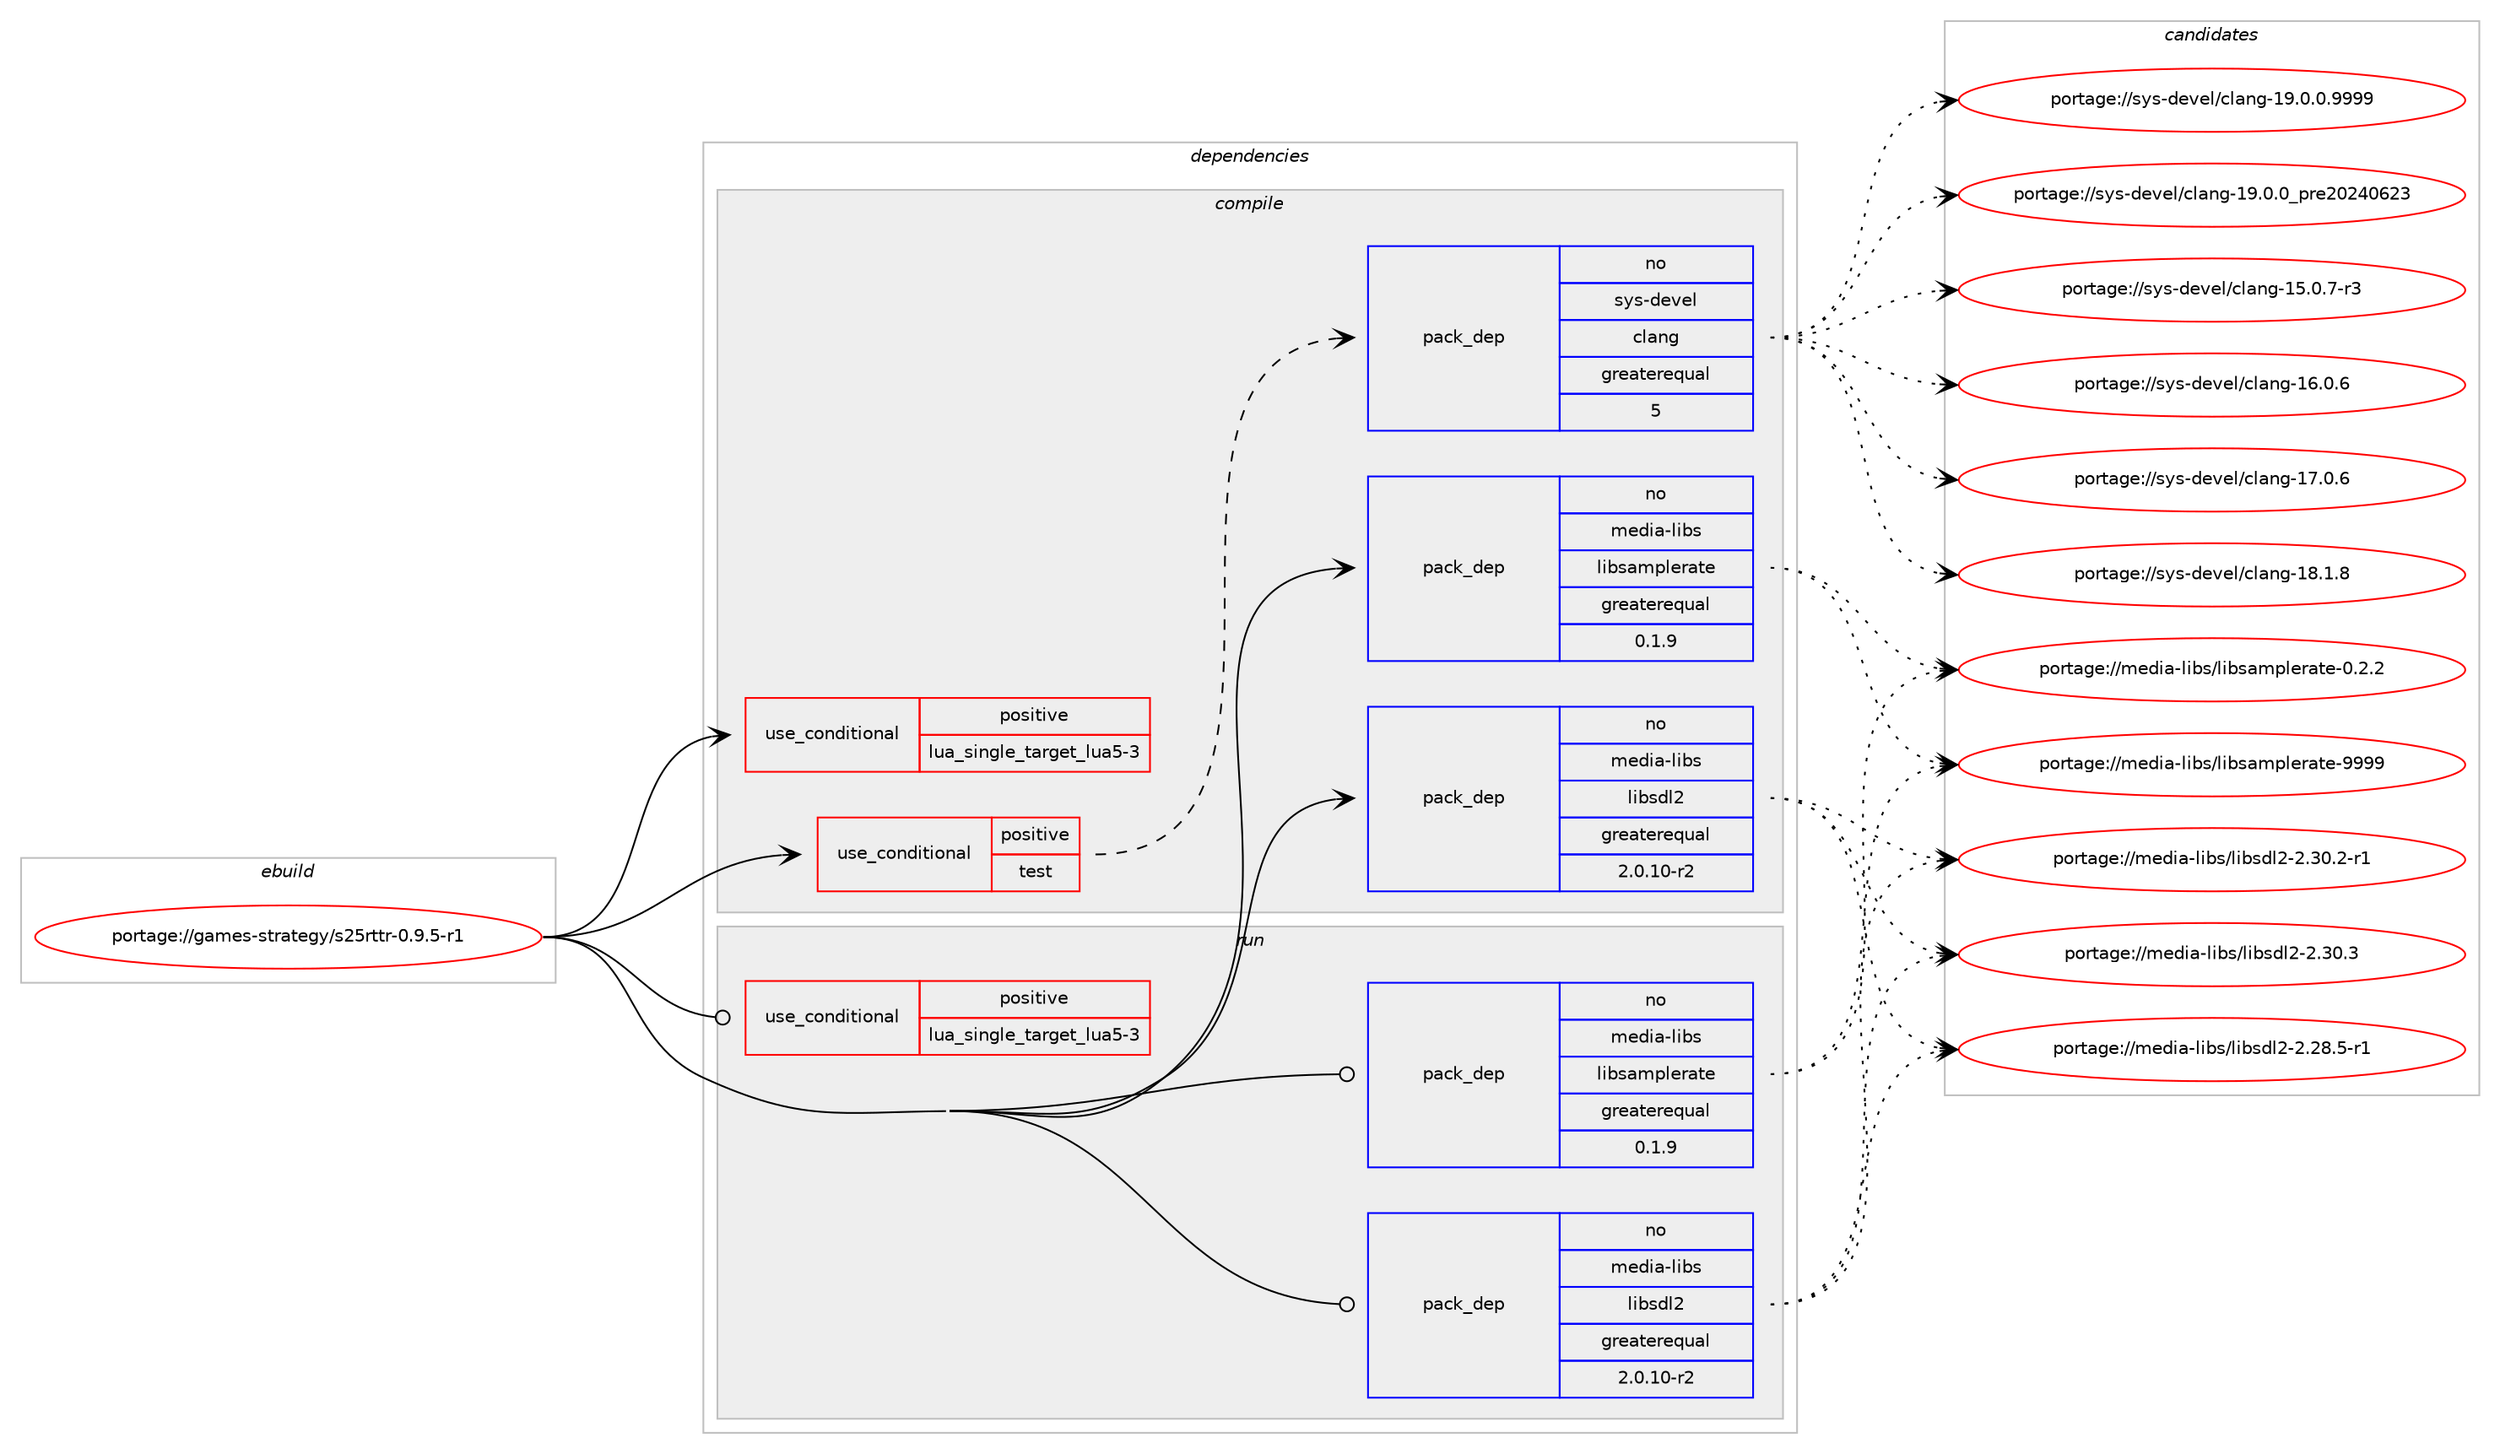 digraph prolog {

# *************
# Graph options
# *************

newrank=true;
concentrate=true;
compound=true;
graph [rankdir=LR,fontname=Helvetica,fontsize=10,ranksep=1.5];#, ranksep=2.5, nodesep=0.2];
edge  [arrowhead=vee];
node  [fontname=Helvetica,fontsize=10];

# **********
# The ebuild
# **********

subgraph cluster_leftcol {
color=gray;
rank=same;
label=<<i>ebuild</i>>;
id [label="portage://games-strategy/s25rttr-0.9.5-r1", color=red, width=4, href="../games-strategy/s25rttr-0.9.5-r1.svg"];
}

# ****************
# The dependencies
# ****************

subgraph cluster_midcol {
color=gray;
label=<<i>dependencies</i>>;
subgraph cluster_compile {
fillcolor="#eeeeee";
style=filled;
label=<<i>compile</i>>;
subgraph cond63436 {
dependency116996 [label=<<TABLE BORDER="0" CELLBORDER="1" CELLSPACING="0" CELLPADDING="4"><TR><TD ROWSPAN="3" CELLPADDING="10">use_conditional</TD></TR><TR><TD>positive</TD></TR><TR><TD>lua_single_target_lua5-3</TD></TR></TABLE>>, shape=none, color=red];
# *** BEGIN UNKNOWN DEPENDENCY TYPE (TODO) ***
# dependency116996 -> package_dependency(portage://games-strategy/s25rttr-0.9.5-r1,install,no,dev-lang,lua,none,[,,],[slot(5.3)],[])
# *** END UNKNOWN DEPENDENCY TYPE (TODO) ***

}
id:e -> dependency116996:w [weight=20,style="solid",arrowhead="vee"];
subgraph cond63437 {
dependency116997 [label=<<TABLE BORDER="0" CELLBORDER="1" CELLSPACING="0" CELLPADDING="4"><TR><TD ROWSPAN="3" CELLPADDING="10">use_conditional</TD></TR><TR><TD>positive</TD></TR><TR><TD>test</TD></TR></TABLE>>, shape=none, color=red];
subgraph pack52054 {
dependency116998 [label=<<TABLE BORDER="0" CELLBORDER="1" CELLSPACING="0" CELLPADDING="4" WIDTH="220"><TR><TD ROWSPAN="6" CELLPADDING="30">pack_dep</TD></TR><TR><TD WIDTH="110">no</TD></TR><TR><TD>sys-devel</TD></TR><TR><TD>clang</TD></TR><TR><TD>greaterequal</TD></TR><TR><TD>5</TD></TR></TABLE>>, shape=none, color=blue];
}
dependency116997:e -> dependency116998:w [weight=20,style="dashed",arrowhead="vee"];
}
id:e -> dependency116997:w [weight=20,style="solid",arrowhead="vee"];
# *** BEGIN UNKNOWN DEPENDENCY TYPE (TODO) ***
# id -> package_dependency(portage://games-strategy/s25rttr-0.9.5-r1,install,no,app-arch,bzip2,none,[,,],[],[])
# *** END UNKNOWN DEPENDENCY TYPE (TODO) ***

# *** BEGIN UNKNOWN DEPENDENCY TYPE (TODO) ***
# id -> package_dependency(portage://games-strategy/s25rttr-0.9.5-r1,install,no,dev-libs,boost,none,[,,],any_same_slot,[use(enable(nls),none)])
# *** END UNKNOWN DEPENDENCY TYPE (TODO) ***

subgraph pack52055 {
dependency116999 [label=<<TABLE BORDER="0" CELLBORDER="1" CELLSPACING="0" CELLPADDING="4" WIDTH="220"><TR><TD ROWSPAN="6" CELLPADDING="30">pack_dep</TD></TR><TR><TD WIDTH="110">no</TD></TR><TR><TD>media-libs</TD></TR><TR><TD>libsamplerate</TD></TR><TR><TD>greaterequal</TD></TR><TR><TD>0.1.9</TD></TR></TABLE>>, shape=none, color=blue];
}
id:e -> dependency116999:w [weight=20,style="solid",arrowhead="vee"];
subgraph pack52056 {
dependency117000 [label=<<TABLE BORDER="0" CELLBORDER="1" CELLSPACING="0" CELLPADDING="4" WIDTH="220"><TR><TD ROWSPAN="6" CELLPADDING="30">pack_dep</TD></TR><TR><TD WIDTH="110">no</TD></TR><TR><TD>media-libs</TD></TR><TR><TD>libsdl2</TD></TR><TR><TD>greaterequal</TD></TR><TR><TD>2.0.10-r2</TD></TR></TABLE>>, shape=none, color=blue];
}
id:e -> dependency117000:w [weight=20,style="solid",arrowhead="vee"];
# *** BEGIN UNKNOWN DEPENDENCY TYPE (TODO) ***
# id -> package_dependency(portage://games-strategy/s25rttr-0.9.5-r1,install,no,media-libs,libsndfile,none,[,,],[],[])
# *** END UNKNOWN DEPENDENCY TYPE (TODO) ***

# *** BEGIN UNKNOWN DEPENDENCY TYPE (TODO) ***
# id -> package_dependency(portage://games-strategy/s25rttr-0.9.5-r1,install,no,media-libs,sdl2-mixer,none,[,,],[],[use(enable(vorbis),none),use(enable(wav),none)])
# *** END UNKNOWN DEPENDENCY TYPE (TODO) ***

# *** BEGIN UNKNOWN DEPENDENCY TYPE (TODO) ***
# id -> package_dependency(portage://games-strategy/s25rttr-0.9.5-r1,install,no,net-libs,miniupnpc,none,[,,],any_same_slot,[])
# *** END UNKNOWN DEPENDENCY TYPE (TODO) ***

# *** BEGIN UNKNOWN DEPENDENCY TYPE (TODO) ***
# id -> package_dependency(portage://games-strategy/s25rttr-0.9.5-r1,install,no,virtual,opengl,none,[,,],[],[])
# *** END UNKNOWN DEPENDENCY TYPE (TODO) ***

}
subgraph cluster_compileandrun {
fillcolor="#eeeeee";
style=filled;
label=<<i>compile and run</i>>;
}
subgraph cluster_run {
fillcolor="#eeeeee";
style=filled;
label=<<i>run</i>>;
subgraph cond63438 {
dependency117001 [label=<<TABLE BORDER="0" CELLBORDER="1" CELLSPACING="0" CELLPADDING="4"><TR><TD ROWSPAN="3" CELLPADDING="10">use_conditional</TD></TR><TR><TD>positive</TD></TR><TR><TD>lua_single_target_lua5-3</TD></TR></TABLE>>, shape=none, color=red];
# *** BEGIN UNKNOWN DEPENDENCY TYPE (TODO) ***
# dependency117001 -> package_dependency(portage://games-strategy/s25rttr-0.9.5-r1,run,no,dev-lang,lua,none,[,,],[slot(5.3)],[])
# *** END UNKNOWN DEPENDENCY TYPE (TODO) ***

}
id:e -> dependency117001:w [weight=20,style="solid",arrowhead="odot"];
# *** BEGIN UNKNOWN DEPENDENCY TYPE (TODO) ***
# id -> package_dependency(portage://games-strategy/s25rttr-0.9.5-r1,run,no,app-arch,bzip2,none,[,,],[],[])
# *** END UNKNOWN DEPENDENCY TYPE (TODO) ***

# *** BEGIN UNKNOWN DEPENDENCY TYPE (TODO) ***
# id -> package_dependency(portage://games-strategy/s25rttr-0.9.5-r1,run,no,dev-libs,boost,none,[,,],any_same_slot,[use(enable(nls),none)])
# *** END UNKNOWN DEPENDENCY TYPE (TODO) ***

subgraph pack52057 {
dependency117002 [label=<<TABLE BORDER="0" CELLBORDER="1" CELLSPACING="0" CELLPADDING="4" WIDTH="220"><TR><TD ROWSPAN="6" CELLPADDING="30">pack_dep</TD></TR><TR><TD WIDTH="110">no</TD></TR><TR><TD>media-libs</TD></TR><TR><TD>libsamplerate</TD></TR><TR><TD>greaterequal</TD></TR><TR><TD>0.1.9</TD></TR></TABLE>>, shape=none, color=blue];
}
id:e -> dependency117002:w [weight=20,style="solid",arrowhead="odot"];
subgraph pack52058 {
dependency117003 [label=<<TABLE BORDER="0" CELLBORDER="1" CELLSPACING="0" CELLPADDING="4" WIDTH="220"><TR><TD ROWSPAN="6" CELLPADDING="30">pack_dep</TD></TR><TR><TD WIDTH="110">no</TD></TR><TR><TD>media-libs</TD></TR><TR><TD>libsdl2</TD></TR><TR><TD>greaterequal</TD></TR><TR><TD>2.0.10-r2</TD></TR></TABLE>>, shape=none, color=blue];
}
id:e -> dependency117003:w [weight=20,style="solid",arrowhead="odot"];
# *** BEGIN UNKNOWN DEPENDENCY TYPE (TODO) ***
# id -> package_dependency(portage://games-strategy/s25rttr-0.9.5-r1,run,no,media-libs,libsndfile,none,[,,],[],[])
# *** END UNKNOWN DEPENDENCY TYPE (TODO) ***

# *** BEGIN UNKNOWN DEPENDENCY TYPE (TODO) ***
# id -> package_dependency(portage://games-strategy/s25rttr-0.9.5-r1,run,no,media-libs,sdl2-mixer,none,[,,],[],[use(enable(vorbis),none),use(enable(wav),none)])
# *** END UNKNOWN DEPENDENCY TYPE (TODO) ***

# *** BEGIN UNKNOWN DEPENDENCY TYPE (TODO) ***
# id -> package_dependency(portage://games-strategy/s25rttr-0.9.5-r1,run,no,net-libs,miniupnpc,none,[,,],any_same_slot,[])
# *** END UNKNOWN DEPENDENCY TYPE (TODO) ***

# *** BEGIN UNKNOWN DEPENDENCY TYPE (TODO) ***
# id -> package_dependency(portage://games-strategy/s25rttr-0.9.5-r1,run,no,virtual,opengl,none,[,,],[],[])
# *** END UNKNOWN DEPENDENCY TYPE (TODO) ***

}
}

# **************
# The candidates
# **************

subgraph cluster_choices {
rank=same;
color=gray;
label=<<i>candidates</i>>;

subgraph choice52054 {
color=black;
nodesep=1;
choice11512111545100101118101108479910897110103454953464846554511451 [label="portage://sys-devel/clang-15.0.7-r3", color=red, width=4,href="../sys-devel/clang-15.0.7-r3.svg"];
choice1151211154510010111810110847991089711010345495446484654 [label="portage://sys-devel/clang-16.0.6", color=red, width=4,href="../sys-devel/clang-16.0.6.svg"];
choice1151211154510010111810110847991089711010345495546484654 [label="portage://sys-devel/clang-17.0.6", color=red, width=4,href="../sys-devel/clang-17.0.6.svg"];
choice1151211154510010111810110847991089711010345495646494656 [label="portage://sys-devel/clang-18.1.8", color=red, width=4,href="../sys-devel/clang-18.1.8.svg"];
choice11512111545100101118101108479910897110103454957464846484657575757 [label="portage://sys-devel/clang-19.0.0.9999", color=red, width=4,href="../sys-devel/clang-19.0.0.9999.svg"];
choice1151211154510010111810110847991089711010345495746484648951121141015048505248545051 [label="portage://sys-devel/clang-19.0.0_pre20240623", color=red, width=4,href="../sys-devel/clang-19.0.0_pre20240623.svg"];
dependency116998:e -> choice11512111545100101118101108479910897110103454953464846554511451:w [style=dotted,weight="100"];
dependency116998:e -> choice1151211154510010111810110847991089711010345495446484654:w [style=dotted,weight="100"];
dependency116998:e -> choice1151211154510010111810110847991089711010345495546484654:w [style=dotted,weight="100"];
dependency116998:e -> choice1151211154510010111810110847991089711010345495646494656:w [style=dotted,weight="100"];
dependency116998:e -> choice11512111545100101118101108479910897110103454957464846484657575757:w [style=dotted,weight="100"];
dependency116998:e -> choice1151211154510010111810110847991089711010345495746484648951121141015048505248545051:w [style=dotted,weight="100"];
}
subgraph choice52055 {
color=black;
nodesep=1;
choice10910110010597451081059811547108105981159710911210810111497116101454846504650 [label="portage://media-libs/libsamplerate-0.2.2", color=red, width=4,href="../media-libs/libsamplerate-0.2.2.svg"];
choice109101100105974510810598115471081059811597109112108101114971161014557575757 [label="portage://media-libs/libsamplerate-9999", color=red, width=4,href="../media-libs/libsamplerate-9999.svg"];
dependency116999:e -> choice10910110010597451081059811547108105981159710911210810111497116101454846504650:w [style=dotted,weight="100"];
dependency116999:e -> choice109101100105974510810598115471081059811597109112108101114971161014557575757:w [style=dotted,weight="100"];
}
subgraph choice52056 {
color=black;
nodesep=1;
choice109101100105974510810598115471081059811510010850455046505646534511449 [label="portage://media-libs/libsdl2-2.28.5-r1", color=red, width=4,href="../media-libs/libsdl2-2.28.5-r1.svg"];
choice109101100105974510810598115471081059811510010850455046514846504511449 [label="portage://media-libs/libsdl2-2.30.2-r1", color=red, width=4,href="../media-libs/libsdl2-2.30.2-r1.svg"];
choice10910110010597451081059811547108105981151001085045504651484651 [label="portage://media-libs/libsdl2-2.30.3", color=red, width=4,href="../media-libs/libsdl2-2.30.3.svg"];
dependency117000:e -> choice109101100105974510810598115471081059811510010850455046505646534511449:w [style=dotted,weight="100"];
dependency117000:e -> choice109101100105974510810598115471081059811510010850455046514846504511449:w [style=dotted,weight="100"];
dependency117000:e -> choice10910110010597451081059811547108105981151001085045504651484651:w [style=dotted,weight="100"];
}
subgraph choice52057 {
color=black;
nodesep=1;
choice10910110010597451081059811547108105981159710911210810111497116101454846504650 [label="portage://media-libs/libsamplerate-0.2.2", color=red, width=4,href="../media-libs/libsamplerate-0.2.2.svg"];
choice109101100105974510810598115471081059811597109112108101114971161014557575757 [label="portage://media-libs/libsamplerate-9999", color=red, width=4,href="../media-libs/libsamplerate-9999.svg"];
dependency117002:e -> choice10910110010597451081059811547108105981159710911210810111497116101454846504650:w [style=dotted,weight="100"];
dependency117002:e -> choice109101100105974510810598115471081059811597109112108101114971161014557575757:w [style=dotted,weight="100"];
}
subgraph choice52058 {
color=black;
nodesep=1;
choice109101100105974510810598115471081059811510010850455046505646534511449 [label="portage://media-libs/libsdl2-2.28.5-r1", color=red, width=4,href="../media-libs/libsdl2-2.28.5-r1.svg"];
choice109101100105974510810598115471081059811510010850455046514846504511449 [label="portage://media-libs/libsdl2-2.30.2-r1", color=red, width=4,href="../media-libs/libsdl2-2.30.2-r1.svg"];
choice10910110010597451081059811547108105981151001085045504651484651 [label="portage://media-libs/libsdl2-2.30.3", color=red, width=4,href="../media-libs/libsdl2-2.30.3.svg"];
dependency117003:e -> choice109101100105974510810598115471081059811510010850455046505646534511449:w [style=dotted,weight="100"];
dependency117003:e -> choice109101100105974510810598115471081059811510010850455046514846504511449:w [style=dotted,weight="100"];
dependency117003:e -> choice10910110010597451081059811547108105981151001085045504651484651:w [style=dotted,weight="100"];
}
}

}
